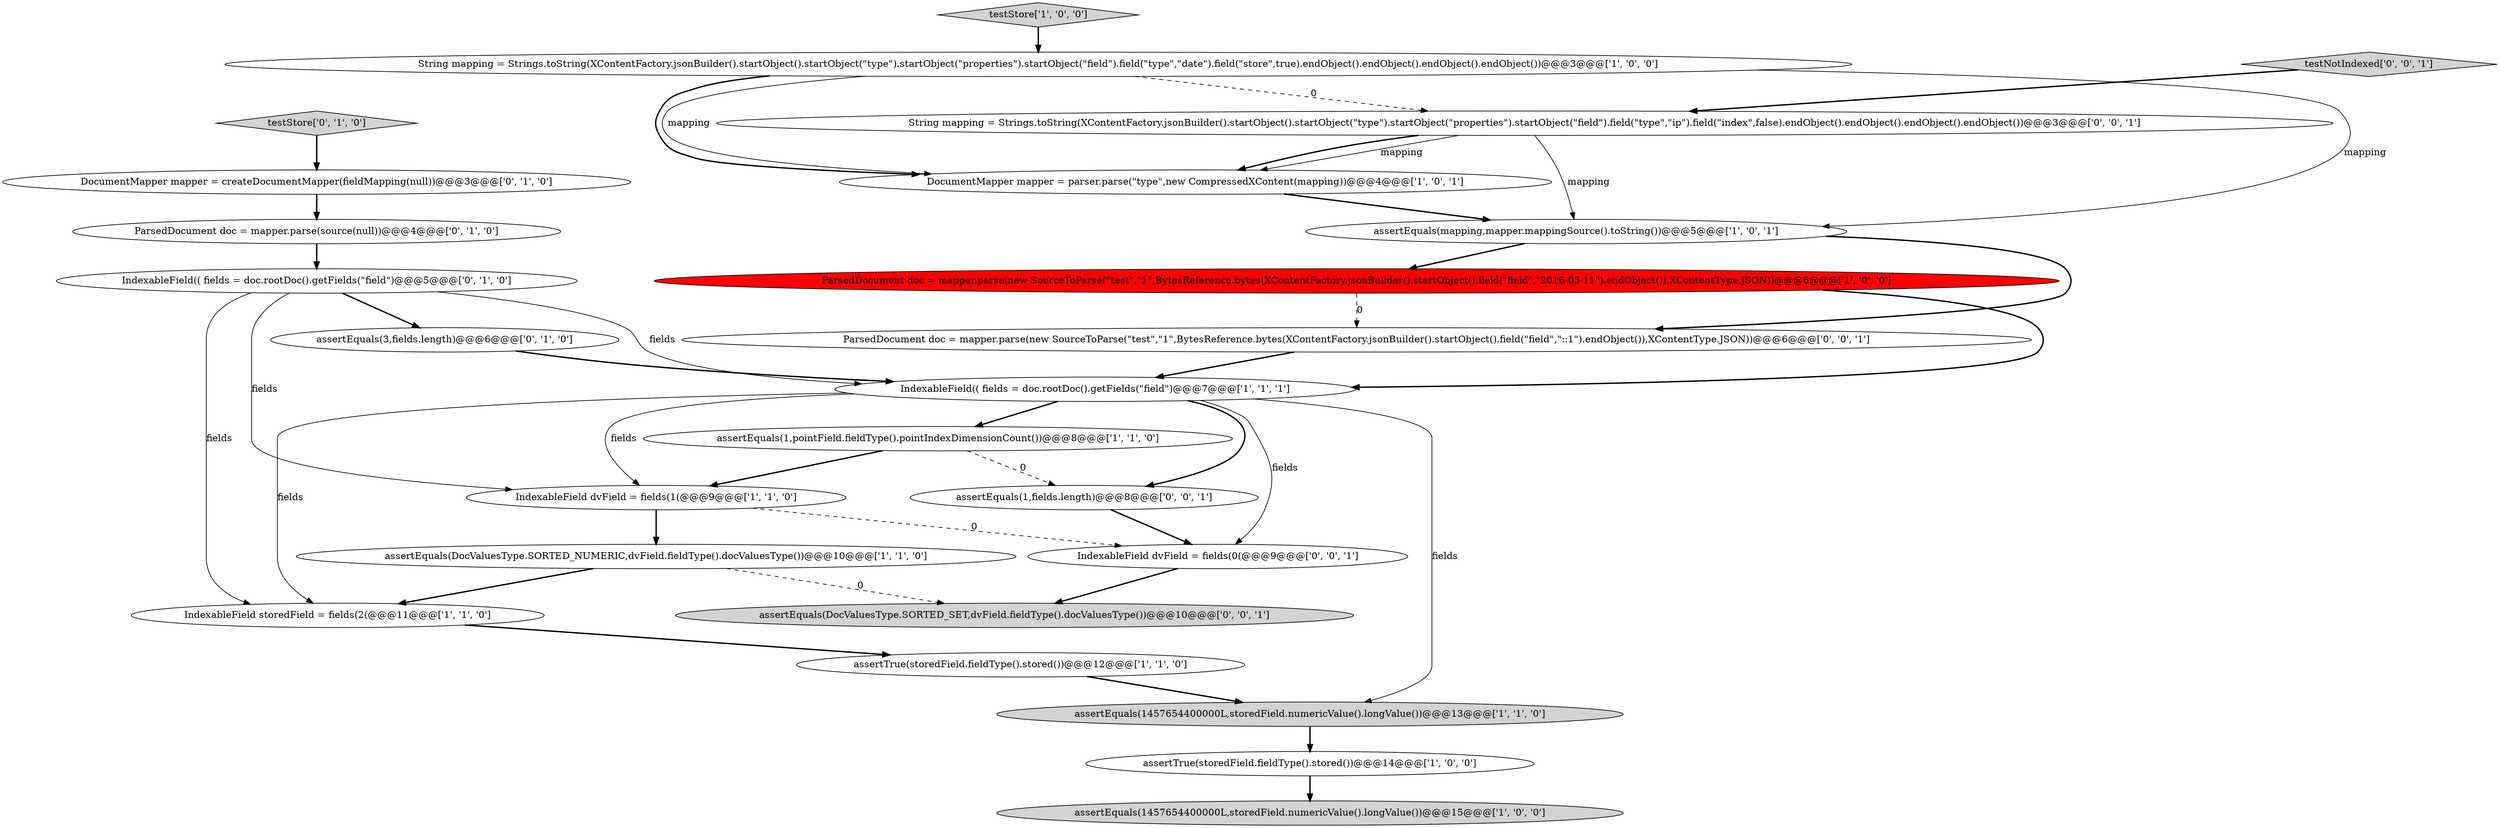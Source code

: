 digraph {
22 [style = filled, label = "String mapping = Strings.toString(XContentFactory.jsonBuilder().startObject().startObject(\"type\").startObject(\"properties\").startObject(\"field\").field(\"type\",\"ip\").field(\"index\",false).endObject().endObject().endObject().endObject())@@@3@@@['0', '0', '1']", fillcolor = white, shape = ellipse image = "AAA0AAABBB3BBB"];
19 [style = filled, label = "IndexableField dvField = fields(0(@@@9@@@['0', '0', '1']", fillcolor = white, shape = ellipse image = "AAA0AAABBB3BBB"];
16 [style = filled, label = "IndexableField(( fields = doc.rootDoc().getFields(\"field\")@@@5@@@['0', '1', '0']", fillcolor = white, shape = ellipse image = "AAA0AAABBB2BBB"];
9 [style = filled, label = "IndexableField dvField = fields(1(@@@9@@@['1', '1', '0']", fillcolor = white, shape = ellipse image = "AAA0AAABBB1BBB"];
12 [style = filled, label = "assertEquals(1,pointField.fieldType().pointIndexDimensionCount())@@@8@@@['1', '1', '0']", fillcolor = white, shape = ellipse image = "AAA0AAABBB1BBB"];
0 [style = filled, label = "assertTrue(storedField.fieldType().stored())@@@14@@@['1', '0', '0']", fillcolor = white, shape = ellipse image = "AAA0AAABBB1BBB"];
11 [style = filled, label = "IndexableField(( fields = doc.rootDoc().getFields(\"field\")@@@7@@@['1', '1', '1']", fillcolor = white, shape = ellipse image = "AAA0AAABBB1BBB"];
8 [style = filled, label = "String mapping = Strings.toString(XContentFactory.jsonBuilder().startObject().startObject(\"type\").startObject(\"properties\").startObject(\"field\").field(\"type\",\"date\").field(\"store\",true).endObject().endObject().endObject().endObject())@@@3@@@['1', '0', '0']", fillcolor = white, shape = ellipse image = "AAA0AAABBB1BBB"];
15 [style = filled, label = "testStore['0', '1', '0']", fillcolor = lightgray, shape = diamond image = "AAA0AAABBB2BBB"];
23 [style = filled, label = "testNotIndexed['0', '0', '1']", fillcolor = lightgray, shape = diamond image = "AAA0AAABBB3BBB"];
5 [style = filled, label = "DocumentMapper mapper = parser.parse(\"type\",new CompressedXContent(mapping))@@@4@@@['1', '0', '1']", fillcolor = white, shape = ellipse image = "AAA0AAABBB1BBB"];
18 [style = filled, label = "assertEquals(3,fields.length)@@@6@@@['0', '1', '0']", fillcolor = white, shape = ellipse image = "AAA0AAABBB2BBB"];
1 [style = filled, label = "assertTrue(storedField.fieldType().stored())@@@12@@@['1', '1', '0']", fillcolor = white, shape = ellipse image = "AAA0AAABBB1BBB"];
3 [style = filled, label = "IndexableField storedField = fields(2(@@@11@@@['1', '1', '0']", fillcolor = white, shape = ellipse image = "AAA0AAABBB1BBB"];
20 [style = filled, label = "assertEquals(DocValuesType.SORTED_SET,dvField.fieldType().docValuesType())@@@10@@@['0', '0', '1']", fillcolor = lightgray, shape = ellipse image = "AAA0AAABBB3BBB"];
17 [style = filled, label = "DocumentMapper mapper = createDocumentMapper(fieldMapping(null))@@@3@@@['0', '1', '0']", fillcolor = white, shape = ellipse image = "AAA0AAABBB2BBB"];
21 [style = filled, label = "ParsedDocument doc = mapper.parse(new SourceToParse(\"test\",\"1\",BytesReference.bytes(XContentFactory.jsonBuilder().startObject().field(\"field\",\"::1\").endObject()),XContentType.JSON))@@@6@@@['0', '0', '1']", fillcolor = white, shape = ellipse image = "AAA0AAABBB3BBB"];
14 [style = filled, label = "ParsedDocument doc = mapper.parse(source(null))@@@4@@@['0', '1', '0']", fillcolor = white, shape = ellipse image = "AAA0AAABBB2BBB"];
13 [style = filled, label = "assertEquals(1457654400000L,storedField.numericValue().longValue())@@@13@@@['1', '1', '0']", fillcolor = lightgray, shape = ellipse image = "AAA0AAABBB1BBB"];
10 [style = filled, label = "ParsedDocument doc = mapper.parse(new SourceToParse(\"test\",\"1\",BytesReference.bytes(XContentFactory.jsonBuilder().startObject().field(\"field\",\"2016-03-11\").endObject()),XContentType.JSON))@@@6@@@['1', '0', '0']", fillcolor = red, shape = ellipse image = "AAA1AAABBB1BBB"];
6 [style = filled, label = "assertEquals(DocValuesType.SORTED_NUMERIC,dvField.fieldType().docValuesType())@@@10@@@['1', '1', '0']", fillcolor = white, shape = ellipse image = "AAA0AAABBB1BBB"];
2 [style = filled, label = "assertEquals(mapping,mapper.mappingSource().toString())@@@5@@@['1', '0', '1']", fillcolor = white, shape = ellipse image = "AAA0AAABBB1BBB"];
7 [style = filled, label = "assertEquals(1457654400000L,storedField.numericValue().longValue())@@@15@@@['1', '0', '0']", fillcolor = lightgray, shape = ellipse image = "AAA0AAABBB1BBB"];
4 [style = filled, label = "testStore['1', '0', '0']", fillcolor = lightgray, shape = diamond image = "AAA0AAABBB1BBB"];
24 [style = filled, label = "assertEquals(1,fields.length)@@@8@@@['0', '0', '1']", fillcolor = white, shape = ellipse image = "AAA0AAABBB3BBB"];
14->16 [style = bold, label=""];
6->3 [style = bold, label=""];
8->5 [style = solid, label="mapping"];
16->18 [style = bold, label=""];
10->21 [style = dashed, label="0"];
24->19 [style = bold, label=""];
3->1 [style = bold, label=""];
11->9 [style = solid, label="fields"];
11->3 [style = solid, label="fields"];
6->20 [style = dashed, label="0"];
11->13 [style = solid, label="fields"];
19->20 [style = bold, label=""];
16->11 [style = solid, label="fields"];
18->11 [style = bold, label=""];
11->12 [style = bold, label=""];
22->5 [style = solid, label="mapping"];
2->10 [style = bold, label=""];
12->9 [style = bold, label=""];
11->24 [style = bold, label=""];
1->13 [style = bold, label=""];
22->5 [style = bold, label=""];
9->6 [style = bold, label=""];
8->2 [style = solid, label="mapping"];
0->7 [style = bold, label=""];
9->19 [style = dashed, label="0"];
8->22 [style = dashed, label="0"];
5->2 [style = bold, label=""];
15->17 [style = bold, label=""];
23->22 [style = bold, label=""];
16->3 [style = solid, label="fields"];
8->5 [style = bold, label=""];
21->11 [style = bold, label=""];
17->14 [style = bold, label=""];
2->21 [style = bold, label=""];
12->24 [style = dashed, label="0"];
22->2 [style = solid, label="mapping"];
4->8 [style = bold, label=""];
11->19 [style = solid, label="fields"];
16->9 [style = solid, label="fields"];
13->0 [style = bold, label=""];
10->11 [style = bold, label=""];
}
